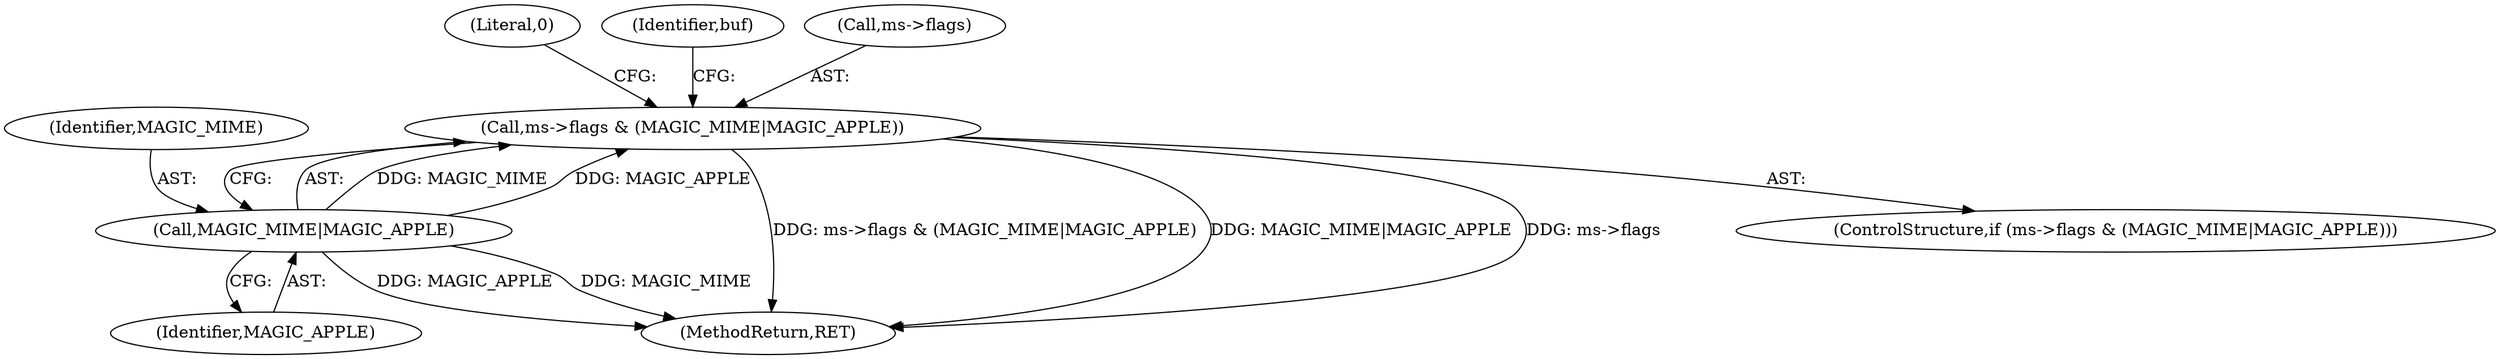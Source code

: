 digraph "0_file_b4c01141e5367f247b84dcaf6aefbb4e741842b8_0@pointer" {
"1000123" [label="(Call,ms->flags & (MAGIC_MIME|MAGIC_APPLE))"];
"1000127" [label="(Call,MAGIC_MIME|MAGIC_APPLE)"];
"1000123" [label="(Call,ms->flags & (MAGIC_MIME|MAGIC_APPLE))"];
"1000131" [label="(Literal,0)"];
"1000136" [label="(Identifier,buf)"];
"1000231" [label="(MethodReturn,RET)"];
"1000122" [label="(ControlStructure,if (ms->flags & (MAGIC_MIME|MAGIC_APPLE)))"];
"1000128" [label="(Identifier,MAGIC_MIME)"];
"1000127" [label="(Call,MAGIC_MIME|MAGIC_APPLE)"];
"1000124" [label="(Call,ms->flags)"];
"1000129" [label="(Identifier,MAGIC_APPLE)"];
"1000123" -> "1000122"  [label="AST: "];
"1000123" -> "1000127"  [label="CFG: "];
"1000124" -> "1000123"  [label="AST: "];
"1000127" -> "1000123"  [label="AST: "];
"1000131" -> "1000123"  [label="CFG: "];
"1000136" -> "1000123"  [label="CFG: "];
"1000123" -> "1000231"  [label="DDG: ms->flags & (MAGIC_MIME|MAGIC_APPLE)"];
"1000123" -> "1000231"  [label="DDG: MAGIC_MIME|MAGIC_APPLE"];
"1000123" -> "1000231"  [label="DDG: ms->flags"];
"1000127" -> "1000123"  [label="DDG: MAGIC_MIME"];
"1000127" -> "1000123"  [label="DDG: MAGIC_APPLE"];
"1000127" -> "1000129"  [label="CFG: "];
"1000128" -> "1000127"  [label="AST: "];
"1000129" -> "1000127"  [label="AST: "];
"1000127" -> "1000231"  [label="DDG: MAGIC_APPLE"];
"1000127" -> "1000231"  [label="DDG: MAGIC_MIME"];
}
